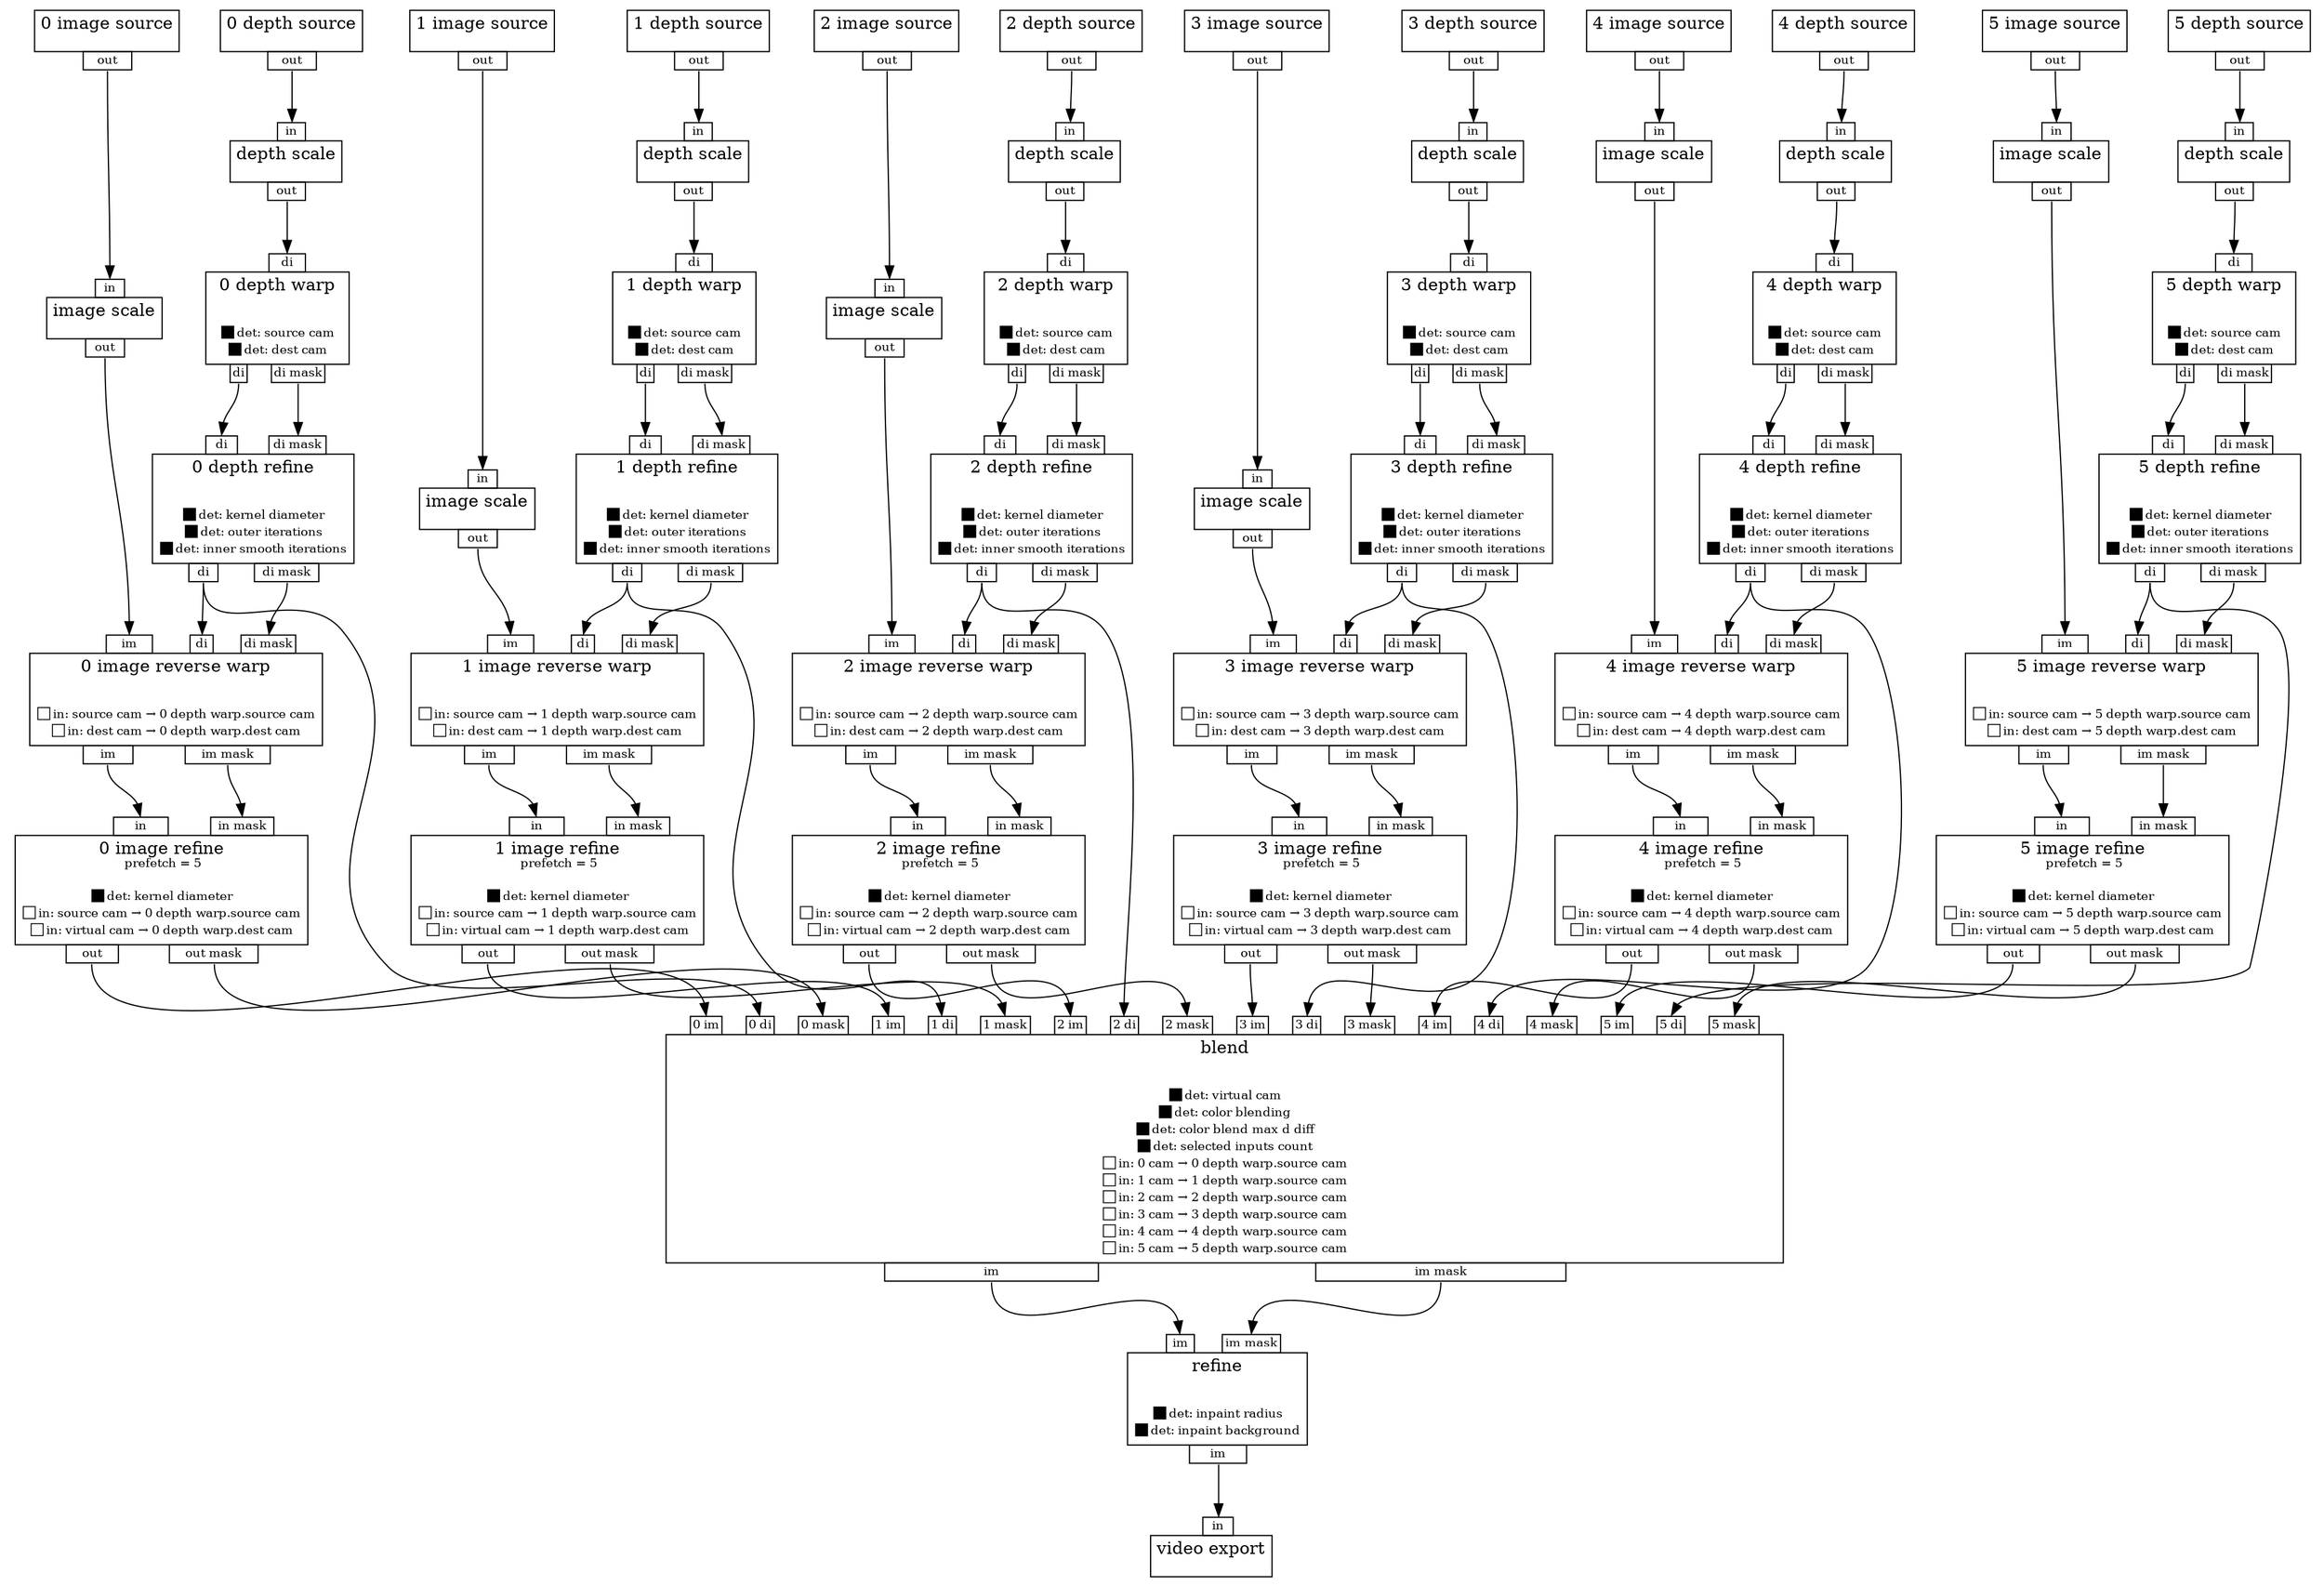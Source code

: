digraph G{
	rankdir=TB
	filter0 [shape=plaintext label=<
<TABLE BORDER="0" CELLBORDER="0" CELLSPACING="0" CELLPADDING="0"><TR><TD WIDTH="20"></TD><TD BORDER="1" CELLPADDING="1" PORT="in1"><FONT POINT-SIZE="10">0 im</FONT></TD><TD WIDTH="20"></TD><TD BORDER="1" CELLPADDING="1" PORT="in2"><FONT POINT-SIZE="10">0 di</FONT></TD><TD WIDTH="20"></TD><TD BORDER="1" CELLPADDING="1" PORT="in3"><FONT POINT-SIZE="10">0 mask</FONT></TD><TD WIDTH="20"></TD><TD BORDER="1" CELLPADDING="1" PORT="in4"><FONT POINT-SIZE="10">1 im</FONT></TD><TD WIDTH="20"></TD><TD BORDER="1" CELLPADDING="1" PORT="in5"><FONT POINT-SIZE="10">1 di</FONT></TD><TD WIDTH="20"></TD><TD BORDER="1" CELLPADDING="1" PORT="in6"><FONT POINT-SIZE="10">1 mask</FONT></TD><TD WIDTH="20"></TD><TD BORDER="1" CELLPADDING="1" PORT="in7"><FONT POINT-SIZE="10">2 im</FONT></TD><TD WIDTH="20"></TD><TD BORDER="1" CELLPADDING="1" PORT="in8"><FONT POINT-SIZE="10">2 di</FONT></TD><TD WIDTH="20"></TD><TD BORDER="1" CELLPADDING="1" PORT="in9"><FONT POINT-SIZE="10">2 mask</FONT></TD><TD WIDTH="20"></TD><TD BORDER="1" CELLPADDING="1" PORT="in10"><FONT POINT-SIZE="10">3 im</FONT></TD><TD WIDTH="20"></TD><TD BORDER="1" CELLPADDING="1" PORT="in11"><FONT POINT-SIZE="10">3 di</FONT></TD><TD WIDTH="20"></TD><TD BORDER="1" CELLPADDING="1" PORT="in12"><FONT POINT-SIZE="10">3 mask</FONT></TD><TD WIDTH="20"></TD><TD BORDER="1" CELLPADDING="1" PORT="in13"><FONT POINT-SIZE="10">4 im</FONT></TD><TD WIDTH="20"></TD><TD BORDER="1" CELLPADDING="1" PORT="in14"><FONT POINT-SIZE="10">4 di</FONT></TD><TD WIDTH="20"></TD><TD BORDER="1" CELLPADDING="1" PORT="in15"><FONT POINT-SIZE="10">4 mask</FONT></TD><TD WIDTH="20"></TD><TD BORDER="1" CELLPADDING="1" PORT="in16"><FONT POINT-SIZE="10">5 im</FONT></TD><TD WIDTH="20"></TD><TD BORDER="1" CELLPADDING="1" PORT="in17"><FONT POINT-SIZE="10">5 di</FONT></TD><TD WIDTH="20"></TD><TD BORDER="1" CELLPADDING="1" PORT="in18"><FONT POINT-SIZE="10">5 mask</FONT></TD><TD WIDTH="20"></TD></TR><TR><TD COLSPAN="37" BORDER="1" CELLPADDING="4">blend<BR/><FONT POINT-SIZE="10">&nbsp;</FONT><BR/><BR/>&#x25A0;<FONT POINT-SIZE="10">det: virtual cam</FONT><BR/>&#x25A0;<FONT POINT-SIZE="10">det: color blending</FONT><BR/>&#x25A0;<FONT POINT-SIZE="10">det: color blend max d diff</FONT><BR/>&#x25A0;<FONT POINT-SIZE="10">det: selected inputs count</FONT><BR/>&#x25A1;<FONT POINT-SIZE="10">in: 0 cam &#x2192; 0 depth warp.source cam</FONT><BR/>&#x25A1;<FONT POINT-SIZE="10">in: 1 cam &#x2192; 1 depth warp.source cam</FONT><BR/>&#x25A1;<FONT POINT-SIZE="10">in: 2 cam &#x2192; 2 depth warp.source cam</FONT><BR/>&#x25A1;<FONT POINT-SIZE="10">in: 3 cam &#x2192; 3 depth warp.source cam</FONT><BR/>&#x25A1;<FONT POINT-SIZE="10">in: 4 cam &#x2192; 4 depth warp.source cam</FONT><BR/>&#x25A1;<FONT POINT-SIZE="10">in: 5 cam &#x2192; 5 depth warp.source cam</FONT><BR/></TD></TR><TR><TD COLSPAN="37" BORDER="0"><TABLE BORDER="0" CELLBORDER="0" CELLSPACING="0" CELLPADDING="0"><TR><TD WIDTH="20"></TD><TD BORDER="1" CELLPADDING="1" PORT="out19"><FONT POINT-SIZE="10">im</FONT></TD><TD WIDTH="20"></TD><TD BORDER="1" CELLPADDING="1" PORT="out20"><FONT POINT-SIZE="10">im mask</FONT></TD><TD WIDTH="20"></TD></TR></TABLE></TD></TR></TABLE>
>];
	filter21 [shape=plaintext label=<
<TABLE BORDER="0" CELLBORDER="0" CELLSPACING="0" CELLPADDING="0"><TR><TD COLSPAN="1" BORDER="1" CELLPADDING="4">0 image source<BR/><FONT POINT-SIZE="10">&nbsp;</FONT></TD></TR><TR><TD COLSPAN="1" BORDER="0"><TABLE BORDER="0" CELLBORDER="0" CELLSPACING="0" CELLPADDING="0"><TR><TD WIDTH="20"></TD><TD BORDER="1" CELLPADDING="1" PORT="out22"><FONT POINT-SIZE="10">out</FONT></TD><TD WIDTH="20"></TD></TR></TABLE></TD></TR></TABLE>
>];
	filter23 [shape=plaintext label=<
<TABLE BORDER="0" CELLBORDER="0" CELLSPACING="0" CELLPADDING="0"><TR><TD COLSPAN="1" BORDER="1" CELLPADDING="4">0 depth source<BR/><FONT POINT-SIZE="10">&nbsp;</FONT></TD></TR><TR><TD COLSPAN="1" BORDER="0"><TABLE BORDER="0" CELLBORDER="0" CELLSPACING="0" CELLPADDING="0"><TR><TD WIDTH="20"></TD><TD BORDER="1" CELLPADDING="1" PORT="out24"><FONT POINT-SIZE="10">out</FONT></TD><TD WIDTH="20"></TD></TR></TABLE></TD></TR></TABLE>
>];
	filter25 [shape=plaintext label=<
<TABLE BORDER="0" CELLBORDER="0" CELLSPACING="0" CELLPADDING="0"><TR><TD WIDTH="20"></TD><TD BORDER="1" CELLPADDING="1" PORT="in26"><FONT POINT-SIZE="10">in</FONT></TD><TD WIDTH="20"></TD></TR><TR><TD COLSPAN="3" BORDER="1" CELLPADDING="4">image scale<BR/><FONT POINT-SIZE="10">&nbsp;</FONT></TD></TR><TR><TD COLSPAN="3" BORDER="0"><TABLE BORDER="0" CELLBORDER="0" CELLSPACING="0" CELLPADDING="0"><TR><TD WIDTH="20"></TD><TD BORDER="1" CELLPADDING="1" PORT="out27"><FONT POINT-SIZE="10">out</FONT></TD><TD WIDTH="20"></TD></TR></TABLE></TD></TR></TABLE>
>];
	filter28 [shape=plaintext label=<
<TABLE BORDER="0" CELLBORDER="0" CELLSPACING="0" CELLPADDING="0"><TR><TD WIDTH="20"></TD><TD BORDER="1" CELLPADDING="1" PORT="in29"><FONT POINT-SIZE="10">in</FONT></TD><TD WIDTH="20"></TD></TR><TR><TD COLSPAN="3" BORDER="1" CELLPADDING="4">depth scale<BR/><FONT POINT-SIZE="10">&nbsp;</FONT></TD></TR><TR><TD COLSPAN="3" BORDER="0"><TABLE BORDER="0" CELLBORDER="0" CELLSPACING="0" CELLPADDING="0"><TR><TD WIDTH="20"></TD><TD BORDER="1" CELLPADDING="1" PORT="out30"><FONT POINT-SIZE="10">out</FONT></TD><TD WIDTH="20"></TD></TR></TABLE></TD></TR></TABLE>
>];
	filter31 [shape=plaintext label=<
<TABLE BORDER="0" CELLBORDER="0" CELLSPACING="0" CELLPADDING="0"><TR><TD WIDTH="20"></TD><TD BORDER="1" CELLPADDING="1" PORT="in32"><FONT POINT-SIZE="10">di</FONT></TD><TD WIDTH="20"></TD></TR><TR><TD COLSPAN="3" BORDER="1" CELLPADDING="4">0 depth warp<BR/><FONT POINT-SIZE="10">&nbsp;</FONT><BR/><BR/>&#x25A0;<FONT POINT-SIZE="10">det: source cam</FONT><BR/>&#x25A0;<FONT POINT-SIZE="10">det: dest cam</FONT><BR/></TD></TR><TR><TD COLSPAN="3" BORDER="0"><TABLE BORDER="0" CELLBORDER="0" CELLSPACING="0" CELLPADDING="0"><TR><TD WIDTH="20"></TD><TD BORDER="1" CELLPADDING="1" PORT="out33"><FONT POINT-SIZE="10">di</FONT></TD><TD WIDTH="20"></TD><TD BORDER="1" CELLPADDING="1" PORT="out34"><FONT POINT-SIZE="10">di mask</FONT></TD><TD WIDTH="20"></TD></TR></TABLE></TD></TR></TABLE>
>];
	filter35 [shape=plaintext label=<
<TABLE BORDER="0" CELLBORDER="0" CELLSPACING="0" CELLPADDING="0"><TR><TD WIDTH="20"></TD><TD BORDER="1" CELLPADDING="1" PORT="in36"><FONT POINT-SIZE="10">di</FONT></TD><TD WIDTH="20"></TD><TD BORDER="1" CELLPADDING="1" PORT="in37"><FONT POINT-SIZE="10">di mask</FONT></TD><TD WIDTH="20"></TD></TR><TR><TD COLSPAN="5" BORDER="1" CELLPADDING="4">0 depth refine<BR/><FONT POINT-SIZE="10">&nbsp;</FONT><BR/><BR/>&#x25A0;<FONT POINT-SIZE="10">det: kernel diameter</FONT><BR/>&#x25A0;<FONT POINT-SIZE="10">det: outer iterations</FONT><BR/>&#x25A0;<FONT POINT-SIZE="10">det: inner smooth iterations</FONT><BR/></TD></TR><TR><TD COLSPAN="5" BORDER="0"><TABLE BORDER="0" CELLBORDER="0" CELLSPACING="0" CELLPADDING="0"><TR><TD WIDTH="20"></TD><TD BORDER="1" CELLPADDING="1" PORT="out38"><FONT POINT-SIZE="10">di</FONT></TD><TD WIDTH="20"></TD><TD BORDER="1" CELLPADDING="1" PORT="out39"><FONT POINT-SIZE="10">di mask</FONT></TD><TD WIDTH="20"></TD></TR></TABLE></TD></TR></TABLE>
>];
	filter40 [shape=plaintext label=<
<TABLE BORDER="0" CELLBORDER="0" CELLSPACING="0" CELLPADDING="0"><TR><TD WIDTH="20"></TD><TD BORDER="1" CELLPADDING="1" PORT="in41"><FONT POINT-SIZE="10">im</FONT></TD><TD WIDTH="20"></TD><TD BORDER="1" CELLPADDING="1" PORT="in42"><FONT POINT-SIZE="10">di</FONT></TD><TD WIDTH="20"></TD><TD BORDER="1" CELLPADDING="1" PORT="in43"><FONT POINT-SIZE="10">di mask</FONT></TD><TD WIDTH="20"></TD></TR><TR><TD COLSPAN="7" BORDER="1" CELLPADDING="4">0 image reverse warp<BR/><FONT POINT-SIZE="10">&nbsp;</FONT><BR/><BR/>&#x25A1;<FONT POINT-SIZE="10">in: source cam &#x2192; 0 depth warp.source cam</FONT><BR/>&#x25A1;<FONT POINT-SIZE="10">in: dest cam &#x2192; 0 depth warp.dest cam</FONT><BR/></TD></TR><TR><TD COLSPAN="7" BORDER="0"><TABLE BORDER="0" CELLBORDER="0" CELLSPACING="0" CELLPADDING="0"><TR><TD WIDTH="20"></TD><TD BORDER="1" CELLPADDING="1" PORT="out44"><FONT POINT-SIZE="10">im</FONT></TD><TD WIDTH="20"></TD><TD BORDER="1" CELLPADDING="1" PORT="out45"><FONT POINT-SIZE="10">im mask</FONT></TD><TD WIDTH="20"></TD></TR></TABLE></TD></TR></TABLE>
>];
	filter46 [shape=plaintext label=<
<TABLE BORDER="0" CELLBORDER="0" CELLSPACING="0" CELLPADDING="0"><TR><TD WIDTH="20"></TD><TD BORDER="1" CELLPADDING="1" PORT="in47"><FONT POINT-SIZE="10">in</FONT></TD><TD WIDTH="20"></TD><TD BORDER="1" CELLPADDING="1" PORT="in48"><FONT POINT-SIZE="10">in mask</FONT></TD><TD WIDTH="20"></TD></TR><TR><TD COLSPAN="5" BORDER="1" CELLPADDING="4">0 image refine<BR/><FONT POINT-SIZE="10">&nbsp;prefetch = 5</FONT><BR/><BR/>&#x25A0;<FONT POINT-SIZE="10">det: kernel diameter</FONT><BR/>&#x25A1;<FONT POINT-SIZE="10">in: source cam &#x2192; 0 depth warp.source cam</FONT><BR/>&#x25A1;<FONT POINT-SIZE="10">in: virtual cam &#x2192; 0 depth warp.dest cam</FONT><BR/></TD></TR><TR><TD COLSPAN="5" BORDER="0"><TABLE BORDER="0" CELLBORDER="0" CELLSPACING="0" CELLPADDING="0"><TR><TD WIDTH="20"></TD><TD BORDER="1" CELLPADDING="1" PORT="out49"><FONT POINT-SIZE="10">out</FONT></TD><TD WIDTH="20"></TD><TD BORDER="1" CELLPADDING="1" PORT="out50"><FONT POINT-SIZE="10">out mask</FONT></TD><TD WIDTH="20"></TD></TR></TABLE></TD></TR></TABLE>
>];
	filter51 [shape=plaintext label=<
<TABLE BORDER="0" CELLBORDER="0" CELLSPACING="0" CELLPADDING="0"><TR><TD COLSPAN="1" BORDER="1" CELLPADDING="4">1 image source<BR/><FONT POINT-SIZE="10">&nbsp;</FONT></TD></TR><TR><TD COLSPAN="1" BORDER="0"><TABLE BORDER="0" CELLBORDER="0" CELLSPACING="0" CELLPADDING="0"><TR><TD WIDTH="20"></TD><TD BORDER="1" CELLPADDING="1" PORT="out52"><FONT POINT-SIZE="10">out</FONT></TD><TD WIDTH="20"></TD></TR></TABLE></TD></TR></TABLE>
>];
	filter53 [shape=plaintext label=<
<TABLE BORDER="0" CELLBORDER="0" CELLSPACING="0" CELLPADDING="0"><TR><TD COLSPAN="1" BORDER="1" CELLPADDING="4">1 depth source<BR/><FONT POINT-SIZE="10">&nbsp;</FONT></TD></TR><TR><TD COLSPAN="1" BORDER="0"><TABLE BORDER="0" CELLBORDER="0" CELLSPACING="0" CELLPADDING="0"><TR><TD WIDTH="20"></TD><TD BORDER="1" CELLPADDING="1" PORT="out54"><FONT POINT-SIZE="10">out</FONT></TD><TD WIDTH="20"></TD></TR></TABLE></TD></TR></TABLE>
>];
	filter55 [shape=plaintext label=<
<TABLE BORDER="0" CELLBORDER="0" CELLSPACING="0" CELLPADDING="0"><TR><TD WIDTH="20"></TD><TD BORDER="1" CELLPADDING="1" PORT="in56"><FONT POINT-SIZE="10">in</FONT></TD><TD WIDTH="20"></TD></TR><TR><TD COLSPAN="3" BORDER="1" CELLPADDING="4">image scale<BR/><FONT POINT-SIZE="10">&nbsp;</FONT></TD></TR><TR><TD COLSPAN="3" BORDER="0"><TABLE BORDER="0" CELLBORDER="0" CELLSPACING="0" CELLPADDING="0"><TR><TD WIDTH="20"></TD><TD BORDER="1" CELLPADDING="1" PORT="out57"><FONT POINT-SIZE="10">out</FONT></TD><TD WIDTH="20"></TD></TR></TABLE></TD></TR></TABLE>
>];
	filter58 [shape=plaintext label=<
<TABLE BORDER="0" CELLBORDER="0" CELLSPACING="0" CELLPADDING="0"><TR><TD WIDTH="20"></TD><TD BORDER="1" CELLPADDING="1" PORT="in59"><FONT POINT-SIZE="10">in</FONT></TD><TD WIDTH="20"></TD></TR><TR><TD COLSPAN="3" BORDER="1" CELLPADDING="4">depth scale<BR/><FONT POINT-SIZE="10">&nbsp;</FONT></TD></TR><TR><TD COLSPAN="3" BORDER="0"><TABLE BORDER="0" CELLBORDER="0" CELLSPACING="0" CELLPADDING="0"><TR><TD WIDTH="20"></TD><TD BORDER="1" CELLPADDING="1" PORT="out60"><FONT POINT-SIZE="10">out</FONT></TD><TD WIDTH="20"></TD></TR></TABLE></TD></TR></TABLE>
>];
	filter61 [shape=plaintext label=<
<TABLE BORDER="0" CELLBORDER="0" CELLSPACING="0" CELLPADDING="0"><TR><TD WIDTH="20"></TD><TD BORDER="1" CELLPADDING="1" PORT="in62"><FONT POINT-SIZE="10">di</FONT></TD><TD WIDTH="20"></TD></TR><TR><TD COLSPAN="3" BORDER="1" CELLPADDING="4">1 depth warp<BR/><FONT POINT-SIZE="10">&nbsp;</FONT><BR/><BR/>&#x25A0;<FONT POINT-SIZE="10">det: source cam</FONT><BR/>&#x25A0;<FONT POINT-SIZE="10">det: dest cam</FONT><BR/></TD></TR><TR><TD COLSPAN="3" BORDER="0"><TABLE BORDER="0" CELLBORDER="0" CELLSPACING="0" CELLPADDING="0"><TR><TD WIDTH="20"></TD><TD BORDER="1" CELLPADDING="1" PORT="out63"><FONT POINT-SIZE="10">di</FONT></TD><TD WIDTH="20"></TD><TD BORDER="1" CELLPADDING="1" PORT="out64"><FONT POINT-SIZE="10">di mask</FONT></TD><TD WIDTH="20"></TD></TR></TABLE></TD></TR></TABLE>
>];
	filter65 [shape=plaintext label=<
<TABLE BORDER="0" CELLBORDER="0" CELLSPACING="0" CELLPADDING="0"><TR><TD WIDTH="20"></TD><TD BORDER="1" CELLPADDING="1" PORT="in66"><FONT POINT-SIZE="10">di</FONT></TD><TD WIDTH="20"></TD><TD BORDER="1" CELLPADDING="1" PORT="in67"><FONT POINT-SIZE="10">di mask</FONT></TD><TD WIDTH="20"></TD></TR><TR><TD COLSPAN="5" BORDER="1" CELLPADDING="4">1 depth refine<BR/><FONT POINT-SIZE="10">&nbsp;</FONT><BR/><BR/>&#x25A0;<FONT POINT-SIZE="10">det: kernel diameter</FONT><BR/>&#x25A0;<FONT POINT-SIZE="10">det: outer iterations</FONT><BR/>&#x25A0;<FONT POINT-SIZE="10">det: inner smooth iterations</FONT><BR/></TD></TR><TR><TD COLSPAN="5" BORDER="0"><TABLE BORDER="0" CELLBORDER="0" CELLSPACING="0" CELLPADDING="0"><TR><TD WIDTH="20"></TD><TD BORDER="1" CELLPADDING="1" PORT="out68"><FONT POINT-SIZE="10">di</FONT></TD><TD WIDTH="20"></TD><TD BORDER="1" CELLPADDING="1" PORT="out69"><FONT POINT-SIZE="10">di mask</FONT></TD><TD WIDTH="20"></TD></TR></TABLE></TD></TR></TABLE>
>];
	filter70 [shape=plaintext label=<
<TABLE BORDER="0" CELLBORDER="0" CELLSPACING="0" CELLPADDING="0"><TR><TD WIDTH="20"></TD><TD BORDER="1" CELLPADDING="1" PORT="in71"><FONT POINT-SIZE="10">im</FONT></TD><TD WIDTH="20"></TD><TD BORDER="1" CELLPADDING="1" PORT="in72"><FONT POINT-SIZE="10">di</FONT></TD><TD WIDTH="20"></TD><TD BORDER="1" CELLPADDING="1" PORT="in73"><FONT POINT-SIZE="10">di mask</FONT></TD><TD WIDTH="20"></TD></TR><TR><TD COLSPAN="7" BORDER="1" CELLPADDING="4">1 image reverse warp<BR/><FONT POINT-SIZE="10">&nbsp;</FONT><BR/><BR/>&#x25A1;<FONT POINT-SIZE="10">in: source cam &#x2192; 1 depth warp.source cam</FONT><BR/>&#x25A1;<FONT POINT-SIZE="10">in: dest cam &#x2192; 1 depth warp.dest cam</FONT><BR/></TD></TR><TR><TD COLSPAN="7" BORDER="0"><TABLE BORDER="0" CELLBORDER="0" CELLSPACING="0" CELLPADDING="0"><TR><TD WIDTH="20"></TD><TD BORDER="1" CELLPADDING="1" PORT="out74"><FONT POINT-SIZE="10">im</FONT></TD><TD WIDTH="20"></TD><TD BORDER="1" CELLPADDING="1" PORT="out75"><FONT POINT-SIZE="10">im mask</FONT></TD><TD WIDTH="20"></TD></TR></TABLE></TD></TR></TABLE>
>];
	filter76 [shape=plaintext label=<
<TABLE BORDER="0" CELLBORDER="0" CELLSPACING="0" CELLPADDING="0"><TR><TD WIDTH="20"></TD><TD BORDER="1" CELLPADDING="1" PORT="in77"><FONT POINT-SIZE="10">in</FONT></TD><TD WIDTH="20"></TD><TD BORDER="1" CELLPADDING="1" PORT="in78"><FONT POINT-SIZE="10">in mask</FONT></TD><TD WIDTH="20"></TD></TR><TR><TD COLSPAN="5" BORDER="1" CELLPADDING="4">1 image refine<BR/><FONT POINT-SIZE="10">&nbsp;prefetch = 5</FONT><BR/><BR/>&#x25A0;<FONT POINT-SIZE="10">det: kernel diameter</FONT><BR/>&#x25A1;<FONT POINT-SIZE="10">in: source cam &#x2192; 1 depth warp.source cam</FONT><BR/>&#x25A1;<FONT POINT-SIZE="10">in: virtual cam &#x2192; 1 depth warp.dest cam</FONT><BR/></TD></TR><TR><TD COLSPAN="5" BORDER="0"><TABLE BORDER="0" CELLBORDER="0" CELLSPACING="0" CELLPADDING="0"><TR><TD WIDTH="20"></TD><TD BORDER="1" CELLPADDING="1" PORT="out79"><FONT POINT-SIZE="10">out</FONT></TD><TD WIDTH="20"></TD><TD BORDER="1" CELLPADDING="1" PORT="out80"><FONT POINT-SIZE="10">out mask</FONT></TD><TD WIDTH="20"></TD></TR></TABLE></TD></TR></TABLE>
>];
	filter81 [shape=plaintext label=<
<TABLE BORDER="0" CELLBORDER="0" CELLSPACING="0" CELLPADDING="0"><TR><TD COLSPAN="1" BORDER="1" CELLPADDING="4">2 image source<BR/><FONT POINT-SIZE="10">&nbsp;</FONT></TD></TR><TR><TD COLSPAN="1" BORDER="0"><TABLE BORDER="0" CELLBORDER="0" CELLSPACING="0" CELLPADDING="0"><TR><TD WIDTH="20"></TD><TD BORDER="1" CELLPADDING="1" PORT="out82"><FONT POINT-SIZE="10">out</FONT></TD><TD WIDTH="20"></TD></TR></TABLE></TD></TR></TABLE>
>];
	filter83 [shape=plaintext label=<
<TABLE BORDER="0" CELLBORDER="0" CELLSPACING="0" CELLPADDING="0"><TR><TD COLSPAN="1" BORDER="1" CELLPADDING="4">2 depth source<BR/><FONT POINT-SIZE="10">&nbsp;</FONT></TD></TR><TR><TD COLSPAN="1" BORDER="0"><TABLE BORDER="0" CELLBORDER="0" CELLSPACING="0" CELLPADDING="0"><TR><TD WIDTH="20"></TD><TD BORDER="1" CELLPADDING="1" PORT="out84"><FONT POINT-SIZE="10">out</FONT></TD><TD WIDTH="20"></TD></TR></TABLE></TD></TR></TABLE>
>];
	filter85 [shape=plaintext label=<
<TABLE BORDER="0" CELLBORDER="0" CELLSPACING="0" CELLPADDING="0"><TR><TD WIDTH="20"></TD><TD BORDER="1" CELLPADDING="1" PORT="in86"><FONT POINT-SIZE="10">in</FONT></TD><TD WIDTH="20"></TD></TR><TR><TD COLSPAN="3" BORDER="1" CELLPADDING="4">image scale<BR/><FONT POINT-SIZE="10">&nbsp;</FONT></TD></TR><TR><TD COLSPAN="3" BORDER="0"><TABLE BORDER="0" CELLBORDER="0" CELLSPACING="0" CELLPADDING="0"><TR><TD WIDTH="20"></TD><TD BORDER="1" CELLPADDING="1" PORT="out87"><FONT POINT-SIZE="10">out</FONT></TD><TD WIDTH="20"></TD></TR></TABLE></TD></TR></TABLE>
>];
	filter88 [shape=plaintext label=<
<TABLE BORDER="0" CELLBORDER="0" CELLSPACING="0" CELLPADDING="0"><TR><TD WIDTH="20"></TD><TD BORDER="1" CELLPADDING="1" PORT="in89"><FONT POINT-SIZE="10">in</FONT></TD><TD WIDTH="20"></TD></TR><TR><TD COLSPAN="3" BORDER="1" CELLPADDING="4">depth scale<BR/><FONT POINT-SIZE="10">&nbsp;</FONT></TD></TR><TR><TD COLSPAN="3" BORDER="0"><TABLE BORDER="0" CELLBORDER="0" CELLSPACING="0" CELLPADDING="0"><TR><TD WIDTH="20"></TD><TD BORDER="1" CELLPADDING="1" PORT="out90"><FONT POINT-SIZE="10">out</FONT></TD><TD WIDTH="20"></TD></TR></TABLE></TD></TR></TABLE>
>];
	filter91 [shape=plaintext label=<
<TABLE BORDER="0" CELLBORDER="0" CELLSPACING="0" CELLPADDING="0"><TR><TD WIDTH="20"></TD><TD BORDER="1" CELLPADDING="1" PORT="in92"><FONT POINT-SIZE="10">di</FONT></TD><TD WIDTH="20"></TD></TR><TR><TD COLSPAN="3" BORDER="1" CELLPADDING="4">2 depth warp<BR/><FONT POINT-SIZE="10">&nbsp;</FONT><BR/><BR/>&#x25A0;<FONT POINT-SIZE="10">det: source cam</FONT><BR/>&#x25A0;<FONT POINT-SIZE="10">det: dest cam</FONT><BR/></TD></TR><TR><TD COLSPAN="3" BORDER="0"><TABLE BORDER="0" CELLBORDER="0" CELLSPACING="0" CELLPADDING="0"><TR><TD WIDTH="20"></TD><TD BORDER="1" CELLPADDING="1" PORT="out93"><FONT POINT-SIZE="10">di</FONT></TD><TD WIDTH="20"></TD><TD BORDER="1" CELLPADDING="1" PORT="out94"><FONT POINT-SIZE="10">di mask</FONT></TD><TD WIDTH="20"></TD></TR></TABLE></TD></TR></TABLE>
>];
	filter95 [shape=plaintext label=<
<TABLE BORDER="0" CELLBORDER="0" CELLSPACING="0" CELLPADDING="0"><TR><TD WIDTH="20"></TD><TD BORDER="1" CELLPADDING="1" PORT="in96"><FONT POINT-SIZE="10">di</FONT></TD><TD WIDTH="20"></TD><TD BORDER="1" CELLPADDING="1" PORT="in97"><FONT POINT-SIZE="10">di mask</FONT></TD><TD WIDTH="20"></TD></TR><TR><TD COLSPAN="5" BORDER="1" CELLPADDING="4">2 depth refine<BR/><FONT POINT-SIZE="10">&nbsp;</FONT><BR/><BR/>&#x25A0;<FONT POINT-SIZE="10">det: kernel diameter</FONT><BR/>&#x25A0;<FONT POINT-SIZE="10">det: outer iterations</FONT><BR/>&#x25A0;<FONT POINT-SIZE="10">det: inner smooth iterations</FONT><BR/></TD></TR><TR><TD COLSPAN="5" BORDER="0"><TABLE BORDER="0" CELLBORDER="0" CELLSPACING="0" CELLPADDING="0"><TR><TD WIDTH="20"></TD><TD BORDER="1" CELLPADDING="1" PORT="out98"><FONT POINT-SIZE="10">di</FONT></TD><TD WIDTH="20"></TD><TD BORDER="1" CELLPADDING="1" PORT="out99"><FONT POINT-SIZE="10">di mask</FONT></TD><TD WIDTH="20"></TD></TR></TABLE></TD></TR></TABLE>
>];
	filter100 [shape=plaintext label=<
<TABLE BORDER="0" CELLBORDER="0" CELLSPACING="0" CELLPADDING="0"><TR><TD WIDTH="20"></TD><TD BORDER="1" CELLPADDING="1" PORT="in101"><FONT POINT-SIZE="10">im</FONT></TD><TD WIDTH="20"></TD><TD BORDER="1" CELLPADDING="1" PORT="in102"><FONT POINT-SIZE="10">di</FONT></TD><TD WIDTH="20"></TD><TD BORDER="1" CELLPADDING="1" PORT="in103"><FONT POINT-SIZE="10">di mask</FONT></TD><TD WIDTH="20"></TD></TR><TR><TD COLSPAN="7" BORDER="1" CELLPADDING="4">2 image reverse warp<BR/><FONT POINT-SIZE="10">&nbsp;</FONT><BR/><BR/>&#x25A1;<FONT POINT-SIZE="10">in: source cam &#x2192; 2 depth warp.source cam</FONT><BR/>&#x25A1;<FONT POINT-SIZE="10">in: dest cam &#x2192; 2 depth warp.dest cam</FONT><BR/></TD></TR><TR><TD COLSPAN="7" BORDER="0"><TABLE BORDER="0" CELLBORDER="0" CELLSPACING="0" CELLPADDING="0"><TR><TD WIDTH="20"></TD><TD BORDER="1" CELLPADDING="1" PORT="out104"><FONT POINT-SIZE="10">im</FONT></TD><TD WIDTH="20"></TD><TD BORDER="1" CELLPADDING="1" PORT="out105"><FONT POINT-SIZE="10">im mask</FONT></TD><TD WIDTH="20"></TD></TR></TABLE></TD></TR></TABLE>
>];
	filter106 [shape=plaintext label=<
<TABLE BORDER="0" CELLBORDER="0" CELLSPACING="0" CELLPADDING="0"><TR><TD WIDTH="20"></TD><TD BORDER="1" CELLPADDING="1" PORT="in107"><FONT POINT-SIZE="10">in</FONT></TD><TD WIDTH="20"></TD><TD BORDER="1" CELLPADDING="1" PORT="in108"><FONT POINT-SIZE="10">in mask</FONT></TD><TD WIDTH="20"></TD></TR><TR><TD COLSPAN="5" BORDER="1" CELLPADDING="4">2 image refine<BR/><FONT POINT-SIZE="10">&nbsp;prefetch = 5</FONT><BR/><BR/>&#x25A0;<FONT POINT-SIZE="10">det: kernel diameter</FONT><BR/>&#x25A1;<FONT POINT-SIZE="10">in: source cam &#x2192; 2 depth warp.source cam</FONT><BR/>&#x25A1;<FONT POINT-SIZE="10">in: virtual cam &#x2192; 2 depth warp.dest cam</FONT><BR/></TD></TR><TR><TD COLSPAN="5" BORDER="0"><TABLE BORDER="0" CELLBORDER="0" CELLSPACING="0" CELLPADDING="0"><TR><TD WIDTH="20"></TD><TD BORDER="1" CELLPADDING="1" PORT="out109"><FONT POINT-SIZE="10">out</FONT></TD><TD WIDTH="20"></TD><TD BORDER="1" CELLPADDING="1" PORT="out110"><FONT POINT-SIZE="10">out mask</FONT></TD><TD WIDTH="20"></TD></TR></TABLE></TD></TR></TABLE>
>];
	filter111 [shape=plaintext label=<
<TABLE BORDER="0" CELLBORDER="0" CELLSPACING="0" CELLPADDING="0"><TR><TD COLSPAN="1" BORDER="1" CELLPADDING="4">3 image source<BR/><FONT POINT-SIZE="10">&nbsp;</FONT></TD></TR><TR><TD COLSPAN="1" BORDER="0"><TABLE BORDER="0" CELLBORDER="0" CELLSPACING="0" CELLPADDING="0"><TR><TD WIDTH="20"></TD><TD BORDER="1" CELLPADDING="1" PORT="out112"><FONT POINT-SIZE="10">out</FONT></TD><TD WIDTH="20"></TD></TR></TABLE></TD></TR></TABLE>
>];
	filter113 [shape=plaintext label=<
<TABLE BORDER="0" CELLBORDER="0" CELLSPACING="0" CELLPADDING="0"><TR><TD COLSPAN="1" BORDER="1" CELLPADDING="4">3 depth source<BR/><FONT POINT-SIZE="10">&nbsp;</FONT></TD></TR><TR><TD COLSPAN="1" BORDER="0"><TABLE BORDER="0" CELLBORDER="0" CELLSPACING="0" CELLPADDING="0"><TR><TD WIDTH="20"></TD><TD BORDER="1" CELLPADDING="1" PORT="out114"><FONT POINT-SIZE="10">out</FONT></TD><TD WIDTH="20"></TD></TR></TABLE></TD></TR></TABLE>
>];
	filter115 [shape=plaintext label=<
<TABLE BORDER="0" CELLBORDER="0" CELLSPACING="0" CELLPADDING="0"><TR><TD WIDTH="20"></TD><TD BORDER="1" CELLPADDING="1" PORT="in116"><FONT POINT-SIZE="10">in</FONT></TD><TD WIDTH="20"></TD></TR><TR><TD COLSPAN="3" BORDER="1" CELLPADDING="4">image scale<BR/><FONT POINT-SIZE="10">&nbsp;</FONT></TD></TR><TR><TD COLSPAN="3" BORDER="0"><TABLE BORDER="0" CELLBORDER="0" CELLSPACING="0" CELLPADDING="0"><TR><TD WIDTH="20"></TD><TD BORDER="1" CELLPADDING="1" PORT="out117"><FONT POINT-SIZE="10">out</FONT></TD><TD WIDTH="20"></TD></TR></TABLE></TD></TR></TABLE>
>];
	filter118 [shape=plaintext label=<
<TABLE BORDER="0" CELLBORDER="0" CELLSPACING="0" CELLPADDING="0"><TR><TD WIDTH="20"></TD><TD BORDER="1" CELLPADDING="1" PORT="in119"><FONT POINT-SIZE="10">in</FONT></TD><TD WIDTH="20"></TD></TR><TR><TD COLSPAN="3" BORDER="1" CELLPADDING="4">depth scale<BR/><FONT POINT-SIZE="10">&nbsp;</FONT></TD></TR><TR><TD COLSPAN="3" BORDER="0"><TABLE BORDER="0" CELLBORDER="0" CELLSPACING="0" CELLPADDING="0"><TR><TD WIDTH="20"></TD><TD BORDER="1" CELLPADDING="1" PORT="out120"><FONT POINT-SIZE="10">out</FONT></TD><TD WIDTH="20"></TD></TR></TABLE></TD></TR></TABLE>
>];
	filter121 [shape=plaintext label=<
<TABLE BORDER="0" CELLBORDER="0" CELLSPACING="0" CELLPADDING="0"><TR><TD WIDTH="20"></TD><TD BORDER="1" CELLPADDING="1" PORT="in122"><FONT POINT-SIZE="10">di</FONT></TD><TD WIDTH="20"></TD></TR><TR><TD COLSPAN="3" BORDER="1" CELLPADDING="4">3 depth warp<BR/><FONT POINT-SIZE="10">&nbsp;</FONT><BR/><BR/>&#x25A0;<FONT POINT-SIZE="10">det: source cam</FONT><BR/>&#x25A0;<FONT POINT-SIZE="10">det: dest cam</FONT><BR/></TD></TR><TR><TD COLSPAN="3" BORDER="0"><TABLE BORDER="0" CELLBORDER="0" CELLSPACING="0" CELLPADDING="0"><TR><TD WIDTH="20"></TD><TD BORDER="1" CELLPADDING="1" PORT="out123"><FONT POINT-SIZE="10">di</FONT></TD><TD WIDTH="20"></TD><TD BORDER="1" CELLPADDING="1" PORT="out124"><FONT POINT-SIZE="10">di mask</FONT></TD><TD WIDTH="20"></TD></TR></TABLE></TD></TR></TABLE>
>];
	filter125 [shape=plaintext label=<
<TABLE BORDER="0" CELLBORDER="0" CELLSPACING="0" CELLPADDING="0"><TR><TD WIDTH="20"></TD><TD BORDER="1" CELLPADDING="1" PORT="in126"><FONT POINT-SIZE="10">di</FONT></TD><TD WIDTH="20"></TD><TD BORDER="1" CELLPADDING="1" PORT="in127"><FONT POINT-SIZE="10">di mask</FONT></TD><TD WIDTH="20"></TD></TR><TR><TD COLSPAN="5" BORDER="1" CELLPADDING="4">3 depth refine<BR/><FONT POINT-SIZE="10">&nbsp;</FONT><BR/><BR/>&#x25A0;<FONT POINT-SIZE="10">det: kernel diameter</FONT><BR/>&#x25A0;<FONT POINT-SIZE="10">det: outer iterations</FONT><BR/>&#x25A0;<FONT POINT-SIZE="10">det: inner smooth iterations</FONT><BR/></TD></TR><TR><TD COLSPAN="5" BORDER="0"><TABLE BORDER="0" CELLBORDER="0" CELLSPACING="0" CELLPADDING="0"><TR><TD WIDTH="20"></TD><TD BORDER="1" CELLPADDING="1" PORT="out128"><FONT POINT-SIZE="10">di</FONT></TD><TD WIDTH="20"></TD><TD BORDER="1" CELLPADDING="1" PORT="out129"><FONT POINT-SIZE="10">di mask</FONT></TD><TD WIDTH="20"></TD></TR></TABLE></TD></TR></TABLE>
>];
	filter130 [shape=plaintext label=<
<TABLE BORDER="0" CELLBORDER="0" CELLSPACING="0" CELLPADDING="0"><TR><TD WIDTH="20"></TD><TD BORDER="1" CELLPADDING="1" PORT="in131"><FONT POINT-SIZE="10">im</FONT></TD><TD WIDTH="20"></TD><TD BORDER="1" CELLPADDING="1" PORT="in132"><FONT POINT-SIZE="10">di</FONT></TD><TD WIDTH="20"></TD><TD BORDER="1" CELLPADDING="1" PORT="in133"><FONT POINT-SIZE="10">di mask</FONT></TD><TD WIDTH="20"></TD></TR><TR><TD COLSPAN="7" BORDER="1" CELLPADDING="4">3 image reverse warp<BR/><FONT POINT-SIZE="10">&nbsp;</FONT><BR/><BR/>&#x25A1;<FONT POINT-SIZE="10">in: source cam &#x2192; 3 depth warp.source cam</FONT><BR/>&#x25A1;<FONT POINT-SIZE="10">in: dest cam &#x2192; 3 depth warp.dest cam</FONT><BR/></TD></TR><TR><TD COLSPAN="7" BORDER="0"><TABLE BORDER="0" CELLBORDER="0" CELLSPACING="0" CELLPADDING="0"><TR><TD WIDTH="20"></TD><TD BORDER="1" CELLPADDING="1" PORT="out134"><FONT POINT-SIZE="10">im</FONT></TD><TD WIDTH="20"></TD><TD BORDER="1" CELLPADDING="1" PORT="out135"><FONT POINT-SIZE="10">im mask</FONT></TD><TD WIDTH="20"></TD></TR></TABLE></TD></TR></TABLE>
>];
	filter136 [shape=plaintext label=<
<TABLE BORDER="0" CELLBORDER="0" CELLSPACING="0" CELLPADDING="0"><TR><TD WIDTH="20"></TD><TD BORDER="1" CELLPADDING="1" PORT="in137"><FONT POINT-SIZE="10">in</FONT></TD><TD WIDTH="20"></TD><TD BORDER="1" CELLPADDING="1" PORT="in138"><FONT POINT-SIZE="10">in mask</FONT></TD><TD WIDTH="20"></TD></TR><TR><TD COLSPAN="5" BORDER="1" CELLPADDING="4">3 image refine<BR/><FONT POINT-SIZE="10">&nbsp;prefetch = 5</FONT><BR/><BR/>&#x25A0;<FONT POINT-SIZE="10">det: kernel diameter</FONT><BR/>&#x25A1;<FONT POINT-SIZE="10">in: source cam &#x2192; 3 depth warp.source cam</FONT><BR/>&#x25A1;<FONT POINT-SIZE="10">in: virtual cam &#x2192; 3 depth warp.dest cam</FONT><BR/></TD></TR><TR><TD COLSPAN="5" BORDER="0"><TABLE BORDER="0" CELLBORDER="0" CELLSPACING="0" CELLPADDING="0"><TR><TD WIDTH="20"></TD><TD BORDER="1" CELLPADDING="1" PORT="out139"><FONT POINT-SIZE="10">out</FONT></TD><TD WIDTH="20"></TD><TD BORDER="1" CELLPADDING="1" PORT="out140"><FONT POINT-SIZE="10">out mask</FONT></TD><TD WIDTH="20"></TD></TR></TABLE></TD></TR></TABLE>
>];
	filter141 [shape=plaintext label=<
<TABLE BORDER="0" CELLBORDER="0" CELLSPACING="0" CELLPADDING="0"><TR><TD COLSPAN="1" BORDER="1" CELLPADDING="4">4 image source<BR/><FONT POINT-SIZE="10">&nbsp;</FONT></TD></TR><TR><TD COLSPAN="1" BORDER="0"><TABLE BORDER="0" CELLBORDER="0" CELLSPACING="0" CELLPADDING="0"><TR><TD WIDTH="20"></TD><TD BORDER="1" CELLPADDING="1" PORT="out142"><FONT POINT-SIZE="10">out</FONT></TD><TD WIDTH="20"></TD></TR></TABLE></TD></TR></TABLE>
>];
	filter143 [shape=plaintext label=<
<TABLE BORDER="0" CELLBORDER="0" CELLSPACING="0" CELLPADDING="0"><TR><TD COLSPAN="1" BORDER="1" CELLPADDING="4">4 depth source<BR/><FONT POINT-SIZE="10">&nbsp;</FONT></TD></TR><TR><TD COLSPAN="1" BORDER="0"><TABLE BORDER="0" CELLBORDER="0" CELLSPACING="0" CELLPADDING="0"><TR><TD WIDTH="20"></TD><TD BORDER="1" CELLPADDING="1" PORT="out144"><FONT POINT-SIZE="10">out</FONT></TD><TD WIDTH="20"></TD></TR></TABLE></TD></TR></TABLE>
>];
	filter145 [shape=plaintext label=<
<TABLE BORDER="0" CELLBORDER="0" CELLSPACING="0" CELLPADDING="0"><TR><TD WIDTH="20"></TD><TD BORDER="1" CELLPADDING="1" PORT="in146"><FONT POINT-SIZE="10">in</FONT></TD><TD WIDTH="20"></TD></TR><TR><TD COLSPAN="3" BORDER="1" CELLPADDING="4">image scale<BR/><FONT POINT-SIZE="10">&nbsp;</FONT></TD></TR><TR><TD COLSPAN="3" BORDER="0"><TABLE BORDER="0" CELLBORDER="0" CELLSPACING="0" CELLPADDING="0"><TR><TD WIDTH="20"></TD><TD BORDER="1" CELLPADDING="1" PORT="out147"><FONT POINT-SIZE="10">out</FONT></TD><TD WIDTH="20"></TD></TR></TABLE></TD></TR></TABLE>
>];
	filter148 [shape=plaintext label=<
<TABLE BORDER="0" CELLBORDER="0" CELLSPACING="0" CELLPADDING="0"><TR><TD WIDTH="20"></TD><TD BORDER="1" CELLPADDING="1" PORT="in149"><FONT POINT-SIZE="10">in</FONT></TD><TD WIDTH="20"></TD></TR><TR><TD COLSPAN="3" BORDER="1" CELLPADDING="4">depth scale<BR/><FONT POINT-SIZE="10">&nbsp;</FONT></TD></TR><TR><TD COLSPAN="3" BORDER="0"><TABLE BORDER="0" CELLBORDER="0" CELLSPACING="0" CELLPADDING="0"><TR><TD WIDTH="20"></TD><TD BORDER="1" CELLPADDING="1" PORT="out150"><FONT POINT-SIZE="10">out</FONT></TD><TD WIDTH="20"></TD></TR></TABLE></TD></TR></TABLE>
>];
	filter151 [shape=plaintext label=<
<TABLE BORDER="0" CELLBORDER="0" CELLSPACING="0" CELLPADDING="0"><TR><TD WIDTH="20"></TD><TD BORDER="1" CELLPADDING="1" PORT="in152"><FONT POINT-SIZE="10">di</FONT></TD><TD WIDTH="20"></TD></TR><TR><TD COLSPAN="3" BORDER="1" CELLPADDING="4">4 depth warp<BR/><FONT POINT-SIZE="10">&nbsp;</FONT><BR/><BR/>&#x25A0;<FONT POINT-SIZE="10">det: source cam</FONT><BR/>&#x25A0;<FONT POINT-SIZE="10">det: dest cam</FONT><BR/></TD></TR><TR><TD COLSPAN="3" BORDER="0"><TABLE BORDER="0" CELLBORDER="0" CELLSPACING="0" CELLPADDING="0"><TR><TD WIDTH="20"></TD><TD BORDER="1" CELLPADDING="1" PORT="out153"><FONT POINT-SIZE="10">di</FONT></TD><TD WIDTH="20"></TD><TD BORDER="1" CELLPADDING="1" PORT="out154"><FONT POINT-SIZE="10">di mask</FONT></TD><TD WIDTH="20"></TD></TR></TABLE></TD></TR></TABLE>
>];
	filter155 [shape=plaintext label=<
<TABLE BORDER="0" CELLBORDER="0" CELLSPACING="0" CELLPADDING="0"><TR><TD WIDTH="20"></TD><TD BORDER="1" CELLPADDING="1" PORT="in156"><FONT POINT-SIZE="10">di</FONT></TD><TD WIDTH="20"></TD><TD BORDER="1" CELLPADDING="1" PORT="in157"><FONT POINT-SIZE="10">di mask</FONT></TD><TD WIDTH="20"></TD></TR><TR><TD COLSPAN="5" BORDER="1" CELLPADDING="4">4 depth refine<BR/><FONT POINT-SIZE="10">&nbsp;</FONT><BR/><BR/>&#x25A0;<FONT POINT-SIZE="10">det: kernel diameter</FONT><BR/>&#x25A0;<FONT POINT-SIZE="10">det: outer iterations</FONT><BR/>&#x25A0;<FONT POINT-SIZE="10">det: inner smooth iterations</FONT><BR/></TD></TR><TR><TD COLSPAN="5" BORDER="0"><TABLE BORDER="0" CELLBORDER="0" CELLSPACING="0" CELLPADDING="0"><TR><TD WIDTH="20"></TD><TD BORDER="1" CELLPADDING="1" PORT="out158"><FONT POINT-SIZE="10">di</FONT></TD><TD WIDTH="20"></TD><TD BORDER="1" CELLPADDING="1" PORT="out159"><FONT POINT-SIZE="10">di mask</FONT></TD><TD WIDTH="20"></TD></TR></TABLE></TD></TR></TABLE>
>];
	filter160 [shape=plaintext label=<
<TABLE BORDER="0" CELLBORDER="0" CELLSPACING="0" CELLPADDING="0"><TR><TD WIDTH="20"></TD><TD BORDER="1" CELLPADDING="1" PORT="in161"><FONT POINT-SIZE="10">im</FONT></TD><TD WIDTH="20"></TD><TD BORDER="1" CELLPADDING="1" PORT="in162"><FONT POINT-SIZE="10">di</FONT></TD><TD WIDTH="20"></TD><TD BORDER="1" CELLPADDING="1" PORT="in163"><FONT POINT-SIZE="10">di mask</FONT></TD><TD WIDTH="20"></TD></TR><TR><TD COLSPAN="7" BORDER="1" CELLPADDING="4">4 image reverse warp<BR/><FONT POINT-SIZE="10">&nbsp;</FONT><BR/><BR/>&#x25A1;<FONT POINT-SIZE="10">in: source cam &#x2192; 4 depth warp.source cam</FONT><BR/>&#x25A1;<FONT POINT-SIZE="10">in: dest cam &#x2192; 4 depth warp.dest cam</FONT><BR/></TD></TR><TR><TD COLSPAN="7" BORDER="0"><TABLE BORDER="0" CELLBORDER="0" CELLSPACING="0" CELLPADDING="0"><TR><TD WIDTH="20"></TD><TD BORDER="1" CELLPADDING="1" PORT="out164"><FONT POINT-SIZE="10">im</FONT></TD><TD WIDTH="20"></TD><TD BORDER="1" CELLPADDING="1" PORT="out165"><FONT POINT-SIZE="10">im mask</FONT></TD><TD WIDTH="20"></TD></TR></TABLE></TD></TR></TABLE>
>];
	filter166 [shape=plaintext label=<
<TABLE BORDER="0" CELLBORDER="0" CELLSPACING="0" CELLPADDING="0"><TR><TD WIDTH="20"></TD><TD BORDER="1" CELLPADDING="1" PORT="in167"><FONT POINT-SIZE="10">in</FONT></TD><TD WIDTH="20"></TD><TD BORDER="1" CELLPADDING="1" PORT="in168"><FONT POINT-SIZE="10">in mask</FONT></TD><TD WIDTH="20"></TD></TR><TR><TD COLSPAN="5" BORDER="1" CELLPADDING="4">4 image refine<BR/><FONT POINT-SIZE="10">&nbsp;prefetch = 5</FONT><BR/><BR/>&#x25A0;<FONT POINT-SIZE="10">det: kernel diameter</FONT><BR/>&#x25A1;<FONT POINT-SIZE="10">in: source cam &#x2192; 4 depth warp.source cam</FONT><BR/>&#x25A1;<FONT POINT-SIZE="10">in: virtual cam &#x2192; 4 depth warp.dest cam</FONT><BR/></TD></TR><TR><TD COLSPAN="5" BORDER="0"><TABLE BORDER="0" CELLBORDER="0" CELLSPACING="0" CELLPADDING="0"><TR><TD WIDTH="20"></TD><TD BORDER="1" CELLPADDING="1" PORT="out169"><FONT POINT-SIZE="10">out</FONT></TD><TD WIDTH="20"></TD><TD BORDER="1" CELLPADDING="1" PORT="out170"><FONT POINT-SIZE="10">out mask</FONT></TD><TD WIDTH="20"></TD></TR></TABLE></TD></TR></TABLE>
>];
	filter171 [shape=plaintext label=<
<TABLE BORDER="0" CELLBORDER="0" CELLSPACING="0" CELLPADDING="0"><TR><TD COLSPAN="1" BORDER="1" CELLPADDING="4">5 image source<BR/><FONT POINT-SIZE="10">&nbsp;</FONT></TD></TR><TR><TD COLSPAN="1" BORDER="0"><TABLE BORDER="0" CELLBORDER="0" CELLSPACING="0" CELLPADDING="0"><TR><TD WIDTH="20"></TD><TD BORDER="1" CELLPADDING="1" PORT="out172"><FONT POINT-SIZE="10">out</FONT></TD><TD WIDTH="20"></TD></TR></TABLE></TD></TR></TABLE>
>];
	filter173 [shape=plaintext label=<
<TABLE BORDER="0" CELLBORDER="0" CELLSPACING="0" CELLPADDING="0"><TR><TD COLSPAN="1" BORDER="1" CELLPADDING="4">5 depth source<BR/><FONT POINT-SIZE="10">&nbsp;</FONT></TD></TR><TR><TD COLSPAN="1" BORDER="0"><TABLE BORDER="0" CELLBORDER="0" CELLSPACING="0" CELLPADDING="0"><TR><TD WIDTH="20"></TD><TD BORDER="1" CELLPADDING="1" PORT="out174"><FONT POINT-SIZE="10">out</FONT></TD><TD WIDTH="20"></TD></TR></TABLE></TD></TR></TABLE>
>];
	filter175 [shape=plaintext label=<
<TABLE BORDER="0" CELLBORDER="0" CELLSPACING="0" CELLPADDING="0"><TR><TD WIDTH="20"></TD><TD BORDER="1" CELLPADDING="1" PORT="in176"><FONT POINT-SIZE="10">in</FONT></TD><TD WIDTH="20"></TD></TR><TR><TD COLSPAN="3" BORDER="1" CELLPADDING="4">image scale<BR/><FONT POINT-SIZE="10">&nbsp;</FONT></TD></TR><TR><TD COLSPAN="3" BORDER="0"><TABLE BORDER="0" CELLBORDER="0" CELLSPACING="0" CELLPADDING="0"><TR><TD WIDTH="20"></TD><TD BORDER="1" CELLPADDING="1" PORT="out177"><FONT POINT-SIZE="10">out</FONT></TD><TD WIDTH="20"></TD></TR></TABLE></TD></TR></TABLE>
>];
	filter178 [shape=plaintext label=<
<TABLE BORDER="0" CELLBORDER="0" CELLSPACING="0" CELLPADDING="0"><TR><TD WIDTH="20"></TD><TD BORDER="1" CELLPADDING="1" PORT="in179"><FONT POINT-SIZE="10">in</FONT></TD><TD WIDTH="20"></TD></TR><TR><TD COLSPAN="3" BORDER="1" CELLPADDING="4">depth scale<BR/><FONT POINT-SIZE="10">&nbsp;</FONT></TD></TR><TR><TD COLSPAN="3" BORDER="0"><TABLE BORDER="0" CELLBORDER="0" CELLSPACING="0" CELLPADDING="0"><TR><TD WIDTH="20"></TD><TD BORDER="1" CELLPADDING="1" PORT="out180"><FONT POINT-SIZE="10">out</FONT></TD><TD WIDTH="20"></TD></TR></TABLE></TD></TR></TABLE>
>];
	filter181 [shape=plaintext label=<
<TABLE BORDER="0" CELLBORDER="0" CELLSPACING="0" CELLPADDING="0"><TR><TD WIDTH="20"></TD><TD BORDER="1" CELLPADDING="1" PORT="in182"><FONT POINT-SIZE="10">di</FONT></TD><TD WIDTH="20"></TD></TR><TR><TD COLSPAN="3" BORDER="1" CELLPADDING="4">5 depth warp<BR/><FONT POINT-SIZE="10">&nbsp;</FONT><BR/><BR/>&#x25A0;<FONT POINT-SIZE="10">det: source cam</FONT><BR/>&#x25A0;<FONT POINT-SIZE="10">det: dest cam</FONT><BR/></TD></TR><TR><TD COLSPAN="3" BORDER="0"><TABLE BORDER="0" CELLBORDER="0" CELLSPACING="0" CELLPADDING="0"><TR><TD WIDTH="20"></TD><TD BORDER="1" CELLPADDING="1" PORT="out183"><FONT POINT-SIZE="10">di</FONT></TD><TD WIDTH="20"></TD><TD BORDER="1" CELLPADDING="1" PORT="out184"><FONT POINT-SIZE="10">di mask</FONT></TD><TD WIDTH="20"></TD></TR></TABLE></TD></TR></TABLE>
>];
	filter185 [shape=plaintext label=<
<TABLE BORDER="0" CELLBORDER="0" CELLSPACING="0" CELLPADDING="0"><TR><TD WIDTH="20"></TD><TD BORDER="1" CELLPADDING="1" PORT="in186"><FONT POINT-SIZE="10">di</FONT></TD><TD WIDTH="20"></TD><TD BORDER="1" CELLPADDING="1" PORT="in187"><FONT POINT-SIZE="10">di mask</FONT></TD><TD WIDTH="20"></TD></TR><TR><TD COLSPAN="5" BORDER="1" CELLPADDING="4">5 depth refine<BR/><FONT POINT-SIZE="10">&nbsp;</FONT><BR/><BR/>&#x25A0;<FONT POINT-SIZE="10">det: kernel diameter</FONT><BR/>&#x25A0;<FONT POINT-SIZE="10">det: outer iterations</FONT><BR/>&#x25A0;<FONT POINT-SIZE="10">det: inner smooth iterations</FONT><BR/></TD></TR><TR><TD COLSPAN="5" BORDER="0"><TABLE BORDER="0" CELLBORDER="0" CELLSPACING="0" CELLPADDING="0"><TR><TD WIDTH="20"></TD><TD BORDER="1" CELLPADDING="1" PORT="out188"><FONT POINT-SIZE="10">di</FONT></TD><TD WIDTH="20"></TD><TD BORDER="1" CELLPADDING="1" PORT="out189"><FONT POINT-SIZE="10">di mask</FONT></TD><TD WIDTH="20"></TD></TR></TABLE></TD></TR></TABLE>
>];
	filter190 [shape=plaintext label=<
<TABLE BORDER="0" CELLBORDER="0" CELLSPACING="0" CELLPADDING="0"><TR><TD WIDTH="20"></TD><TD BORDER="1" CELLPADDING="1" PORT="in191"><FONT POINT-SIZE="10">im</FONT></TD><TD WIDTH="20"></TD><TD BORDER="1" CELLPADDING="1" PORT="in192"><FONT POINT-SIZE="10">di</FONT></TD><TD WIDTH="20"></TD><TD BORDER="1" CELLPADDING="1" PORT="in193"><FONT POINT-SIZE="10">di mask</FONT></TD><TD WIDTH="20"></TD></TR><TR><TD COLSPAN="7" BORDER="1" CELLPADDING="4">5 image reverse warp<BR/><FONT POINT-SIZE="10">&nbsp;</FONT><BR/><BR/>&#x25A1;<FONT POINT-SIZE="10">in: source cam &#x2192; 5 depth warp.source cam</FONT><BR/>&#x25A1;<FONT POINT-SIZE="10">in: dest cam &#x2192; 5 depth warp.dest cam</FONT><BR/></TD></TR><TR><TD COLSPAN="7" BORDER="0"><TABLE BORDER="0" CELLBORDER="0" CELLSPACING="0" CELLPADDING="0"><TR><TD WIDTH="20"></TD><TD BORDER="1" CELLPADDING="1" PORT="out194"><FONT POINT-SIZE="10">im</FONT></TD><TD WIDTH="20"></TD><TD BORDER="1" CELLPADDING="1" PORT="out195"><FONT POINT-SIZE="10">im mask</FONT></TD><TD WIDTH="20"></TD></TR></TABLE></TD></TR></TABLE>
>];
	filter196 [shape=plaintext label=<
<TABLE BORDER="0" CELLBORDER="0" CELLSPACING="0" CELLPADDING="0"><TR><TD WIDTH="20"></TD><TD BORDER="1" CELLPADDING="1" PORT="in197"><FONT POINT-SIZE="10">in</FONT></TD><TD WIDTH="20"></TD><TD BORDER="1" CELLPADDING="1" PORT="in198"><FONT POINT-SIZE="10">in mask</FONT></TD><TD WIDTH="20"></TD></TR><TR><TD COLSPAN="5" BORDER="1" CELLPADDING="4">5 image refine<BR/><FONT POINT-SIZE="10">&nbsp;prefetch = 5</FONT><BR/><BR/>&#x25A0;<FONT POINT-SIZE="10">det: kernel diameter</FONT><BR/>&#x25A1;<FONT POINT-SIZE="10">in: source cam &#x2192; 5 depth warp.source cam</FONT><BR/>&#x25A1;<FONT POINT-SIZE="10">in: virtual cam &#x2192; 5 depth warp.dest cam</FONT><BR/></TD></TR><TR><TD COLSPAN="5" BORDER="0"><TABLE BORDER="0" CELLBORDER="0" CELLSPACING="0" CELLPADDING="0"><TR><TD WIDTH="20"></TD><TD BORDER="1" CELLPADDING="1" PORT="out199"><FONT POINT-SIZE="10">out</FONT></TD><TD WIDTH="20"></TD><TD BORDER="1" CELLPADDING="1" PORT="out200"><FONT POINT-SIZE="10">out mask</FONT></TD><TD WIDTH="20"></TD></TR></TABLE></TD></TR></TABLE>
>];
	filter201 [shape=plaintext label=<
<TABLE BORDER="0" CELLBORDER="0" CELLSPACING="0" CELLPADDING="0"><TR><TD WIDTH="20"></TD><TD BORDER="1" CELLPADDING="1" PORT="in202"><FONT POINT-SIZE="10">im</FONT></TD><TD WIDTH="20"></TD><TD BORDER="1" CELLPADDING="1" PORT="in203"><FONT POINT-SIZE="10">im mask</FONT></TD><TD WIDTH="20"></TD></TR><TR><TD COLSPAN="5" BORDER="1" CELLPADDING="4">refine<BR/><FONT POINT-SIZE="10">&nbsp;</FONT><BR/><BR/>&#x25A0;<FONT POINT-SIZE="10">det: inpaint radius</FONT><BR/>&#x25A0;<FONT POINT-SIZE="10">det: inpaint background</FONT><BR/></TD></TR><TR><TD COLSPAN="5" BORDER="0"><TABLE BORDER="0" CELLBORDER="0" CELLSPACING="0" CELLPADDING="0"><TR><TD WIDTH="20"></TD><TD BORDER="1" CELLPADDING="1" PORT="out204"><FONT POINT-SIZE="10">im</FONT></TD><TD WIDTH="20"></TD></TR></TABLE></TD></TR></TABLE>
>];
	filter205 [shape=plaintext label=<
<TABLE BORDER="0" CELLBORDER="0" CELLSPACING="0" CELLPADDING="0"><TR><TD WIDTH="20"></TD><TD BORDER="1" CELLPADDING="1" PORT="in206"><FONT POINT-SIZE="10">in</FONT></TD><TD WIDTH="20"></TD></TR><TR><TD COLSPAN="3" BORDER="1" CELLPADDING="4">video export<BR/><FONT POINT-SIZE="10">&nbsp;</FONT></TD></TR></TABLE>
>];
	filter46:out49 -> filter0:in1 [arrowhead="normal", headlabel=<>, fontsize=10, labelangle=45, labeldistance=2.0, ];
	filter35:out38 -> filter0:in2 [arrowhead="normal", headlabel=<>, fontsize=10, labelangle=45, labeldistance=2.0, ];
	filter46:out50 -> filter0:in3 [arrowhead="normal", headlabel=<>, fontsize=10, labelangle=45, labeldistance=2.0, ];
	filter76:out79 -> filter0:in4 [arrowhead="normal", headlabel=<>, fontsize=10, labelangle=45, labeldistance=2.0, ];
	filter65:out68 -> filter0:in5 [arrowhead="normal", headlabel=<>, fontsize=10, labelangle=45, labeldistance=2.0, ];
	filter76:out80 -> filter0:in6 [arrowhead="normal", headlabel=<>, fontsize=10, labelangle=45, labeldistance=2.0, ];
	filter106:out109 -> filter0:in7 [arrowhead="normal", headlabel=<>, fontsize=10, labelangle=45, labeldistance=2.0, ];
	filter95:out98 -> filter0:in8 [arrowhead="normal", headlabel=<>, fontsize=10, labelangle=45, labeldistance=2.0, ];
	filter106:out110 -> filter0:in9 [arrowhead="normal", headlabel=<>, fontsize=10, labelangle=45, labeldistance=2.0, ];
	filter136:out139 -> filter0:in10 [arrowhead="normal", headlabel=<>, fontsize=10, labelangle=45, labeldistance=2.0, ];
	filter125:out128 -> filter0:in11 [arrowhead="normal", headlabel=<>, fontsize=10, labelangle=45, labeldistance=2.0, ];
	filter136:out140 -> filter0:in12 [arrowhead="normal", headlabel=<>, fontsize=10, labelangle=45, labeldistance=2.0, ];
	filter166:out169 -> filter0:in13 [arrowhead="normal", headlabel=<>, fontsize=10, labelangle=45, labeldistance=2.0, ];
	filter155:out158 -> filter0:in14 [arrowhead="normal", headlabel=<>, fontsize=10, labelangle=45, labeldistance=2.0, ];
	filter166:out170 -> filter0:in15 [arrowhead="normal", headlabel=<>, fontsize=10, labelangle=45, labeldistance=2.0, ];
	filter196:out199 -> filter0:in16 [arrowhead="normal", headlabel=<>, fontsize=10, labelangle=45, labeldistance=2.0, ];
	filter185:out188 -> filter0:in17 [arrowhead="normal", headlabel=<>, fontsize=10, labelangle=45, labeldistance=2.0, ];
	filter196:out200 -> filter0:in18 [arrowhead="normal", headlabel=<>, fontsize=10, labelangle=45, labeldistance=2.0, ];
	filter21:out22 -> filter25:in26 [arrowhead="normal", headlabel=<>, fontsize=10, labelangle=45, labeldistance=2.0, ];
	filter23:out24 -> filter28:in29 [arrowhead="normal", headlabel=<>, fontsize=10, labelangle=45, labeldistance=2.0, ];
	filter28:out30 -> filter31:in32 [arrowhead="normal", headlabel=<>, fontsize=10, labelangle=45, labeldistance=2.0, ];
	filter31:out33 -> filter35:in36 [arrowhead="normal", headlabel=<>, fontsize=10, labelangle=45, labeldistance=2.0, ];
	filter31:out34 -> filter35:in37 [arrowhead="normal", headlabel=<>, fontsize=10, labelangle=45, labeldistance=2.0, ];
	filter25:out27 -> filter40:in41 [arrowhead="normal", headlabel=<>, fontsize=10, labelangle=45, labeldistance=2.0, ];
	filter35:out38 -> filter40:in42 [arrowhead="normal", headlabel=<>, fontsize=10, labelangle=45, labeldistance=2.0, ];
	filter35:out39 -> filter40:in43 [arrowhead="normal", headlabel=<>, fontsize=10, labelangle=45, labeldistance=2.0, ];
	filter40:out44 -> filter46:in47 [arrowhead="normal", headlabel=<>, fontsize=10, labelangle=45, labeldistance=2.0, ];
	filter40:out45 -> filter46:in48 [arrowhead="normal", headlabel=<>, fontsize=10, labelangle=45, labeldistance=2.0, ];
	filter51:out52 -> filter55:in56 [arrowhead="normal", headlabel=<>, fontsize=10, labelangle=45, labeldistance=2.0, ];
	filter53:out54 -> filter58:in59 [arrowhead="normal", headlabel=<>, fontsize=10, labelangle=45, labeldistance=2.0, ];
	filter58:out60 -> filter61:in62 [arrowhead="normal", headlabel=<>, fontsize=10, labelangle=45, labeldistance=2.0, ];
	filter61:out63 -> filter65:in66 [arrowhead="normal", headlabel=<>, fontsize=10, labelangle=45, labeldistance=2.0, ];
	filter61:out64 -> filter65:in67 [arrowhead="normal", headlabel=<>, fontsize=10, labelangle=45, labeldistance=2.0, ];
	filter55:out57 -> filter70:in71 [arrowhead="normal", headlabel=<>, fontsize=10, labelangle=45, labeldistance=2.0, ];
	filter65:out68 -> filter70:in72 [arrowhead="normal", headlabel=<>, fontsize=10, labelangle=45, labeldistance=2.0, ];
	filter65:out69 -> filter70:in73 [arrowhead="normal", headlabel=<>, fontsize=10, labelangle=45, labeldistance=2.0, ];
	filter70:out74 -> filter76:in77 [arrowhead="normal", headlabel=<>, fontsize=10, labelangle=45, labeldistance=2.0, ];
	filter70:out75 -> filter76:in78 [arrowhead="normal", headlabel=<>, fontsize=10, labelangle=45, labeldistance=2.0, ];
	filter81:out82 -> filter85:in86 [arrowhead="normal", headlabel=<>, fontsize=10, labelangle=45, labeldistance=2.0, ];
	filter83:out84 -> filter88:in89 [arrowhead="normal", headlabel=<>, fontsize=10, labelangle=45, labeldistance=2.0, ];
	filter88:out90 -> filter91:in92 [arrowhead="normal", headlabel=<>, fontsize=10, labelangle=45, labeldistance=2.0, ];
	filter91:out93 -> filter95:in96 [arrowhead="normal", headlabel=<>, fontsize=10, labelangle=45, labeldistance=2.0, ];
	filter91:out94 -> filter95:in97 [arrowhead="normal", headlabel=<>, fontsize=10, labelangle=45, labeldistance=2.0, ];
	filter85:out87 -> filter100:in101 [arrowhead="normal", headlabel=<>, fontsize=10, labelangle=45, labeldistance=2.0, ];
	filter95:out98 -> filter100:in102 [arrowhead="normal", headlabel=<>, fontsize=10, labelangle=45, labeldistance=2.0, ];
	filter95:out99 -> filter100:in103 [arrowhead="normal", headlabel=<>, fontsize=10, labelangle=45, labeldistance=2.0, ];
	filter100:out104 -> filter106:in107 [arrowhead="normal", headlabel=<>, fontsize=10, labelangle=45, labeldistance=2.0, ];
	filter100:out105 -> filter106:in108 [arrowhead="normal", headlabel=<>, fontsize=10, labelangle=45, labeldistance=2.0, ];
	filter111:out112 -> filter115:in116 [arrowhead="normal", headlabel=<>, fontsize=10, labelangle=45, labeldistance=2.0, ];
	filter113:out114 -> filter118:in119 [arrowhead="normal", headlabel=<>, fontsize=10, labelangle=45, labeldistance=2.0, ];
	filter118:out120 -> filter121:in122 [arrowhead="normal", headlabel=<>, fontsize=10, labelangle=45, labeldistance=2.0, ];
	filter121:out123 -> filter125:in126 [arrowhead="normal", headlabel=<>, fontsize=10, labelangle=45, labeldistance=2.0, ];
	filter121:out124 -> filter125:in127 [arrowhead="normal", headlabel=<>, fontsize=10, labelangle=45, labeldistance=2.0, ];
	filter115:out117 -> filter130:in131 [arrowhead="normal", headlabel=<>, fontsize=10, labelangle=45, labeldistance=2.0, ];
	filter125:out128 -> filter130:in132 [arrowhead="normal", headlabel=<>, fontsize=10, labelangle=45, labeldistance=2.0, ];
	filter125:out129 -> filter130:in133 [arrowhead="normal", headlabel=<>, fontsize=10, labelangle=45, labeldistance=2.0, ];
	filter130:out134 -> filter136:in137 [arrowhead="normal", headlabel=<>, fontsize=10, labelangle=45, labeldistance=2.0, ];
	filter130:out135 -> filter136:in138 [arrowhead="normal", headlabel=<>, fontsize=10, labelangle=45, labeldistance=2.0, ];
	filter141:out142 -> filter145:in146 [arrowhead="normal", headlabel=<>, fontsize=10, labelangle=45, labeldistance=2.0, ];
	filter143:out144 -> filter148:in149 [arrowhead="normal", headlabel=<>, fontsize=10, labelangle=45, labeldistance=2.0, ];
	filter148:out150 -> filter151:in152 [arrowhead="normal", headlabel=<>, fontsize=10, labelangle=45, labeldistance=2.0, ];
	filter151:out153 -> filter155:in156 [arrowhead="normal", headlabel=<>, fontsize=10, labelangle=45, labeldistance=2.0, ];
	filter151:out154 -> filter155:in157 [arrowhead="normal", headlabel=<>, fontsize=10, labelangle=45, labeldistance=2.0, ];
	filter145:out147 -> filter160:in161 [arrowhead="normal", headlabel=<>, fontsize=10, labelangle=45, labeldistance=2.0, ];
	filter155:out158 -> filter160:in162 [arrowhead="normal", headlabel=<>, fontsize=10, labelangle=45, labeldistance=2.0, ];
	filter155:out159 -> filter160:in163 [arrowhead="normal", headlabel=<>, fontsize=10, labelangle=45, labeldistance=2.0, ];
	filter160:out164 -> filter166:in167 [arrowhead="normal", headlabel=<>, fontsize=10, labelangle=45, labeldistance=2.0, ];
	filter160:out165 -> filter166:in168 [arrowhead="normal", headlabel=<>, fontsize=10, labelangle=45, labeldistance=2.0, ];
	filter171:out172 -> filter175:in176 [arrowhead="normal", headlabel=<>, fontsize=10, labelangle=45, labeldistance=2.0, ];
	filter173:out174 -> filter178:in179 [arrowhead="normal", headlabel=<>, fontsize=10, labelangle=45, labeldistance=2.0, ];
	filter178:out180 -> filter181:in182 [arrowhead="normal", headlabel=<>, fontsize=10, labelangle=45, labeldistance=2.0, ];
	filter181:out183 -> filter185:in186 [arrowhead="normal", headlabel=<>, fontsize=10, labelangle=45, labeldistance=2.0, ];
	filter181:out184 -> filter185:in187 [arrowhead="normal", headlabel=<>, fontsize=10, labelangle=45, labeldistance=2.0, ];
	filter175:out177 -> filter190:in191 [arrowhead="normal", headlabel=<>, fontsize=10, labelangle=45, labeldistance=2.0, ];
	filter185:out188 -> filter190:in192 [arrowhead="normal", headlabel=<>, fontsize=10, labelangle=45, labeldistance=2.0, ];
	filter185:out189 -> filter190:in193 [arrowhead="normal", headlabel=<>, fontsize=10, labelangle=45, labeldistance=2.0, ];
	filter190:out194 -> filter196:in197 [arrowhead="normal", headlabel=<>, fontsize=10, labelangle=45, labeldistance=2.0, ];
	filter190:out195 -> filter196:in198 [arrowhead="normal", headlabel=<>, fontsize=10, labelangle=45, labeldistance=2.0, ];
	filter0:out19 -> filter201:in202 [arrowhead="normal", headlabel=<>, fontsize=10, labelangle=45, labeldistance=2.0, ];
	filter0:out20 -> filter201:in203 [arrowhead="normal", headlabel=<>, fontsize=10, labelangle=45, labeldistance=2.0, ];
	filter201:out204 -> filter205:in206 [arrowhead="normal", headlabel=<>, fontsize=10, labelangle=45, labeldistance=2.0, ];
	{rank=source; filter21 filter23 filter51 filter53 filter81 filter83 filter111 filter113 filter141 filter143 filter171 filter173}
	{rank=sink; filter205}
}
